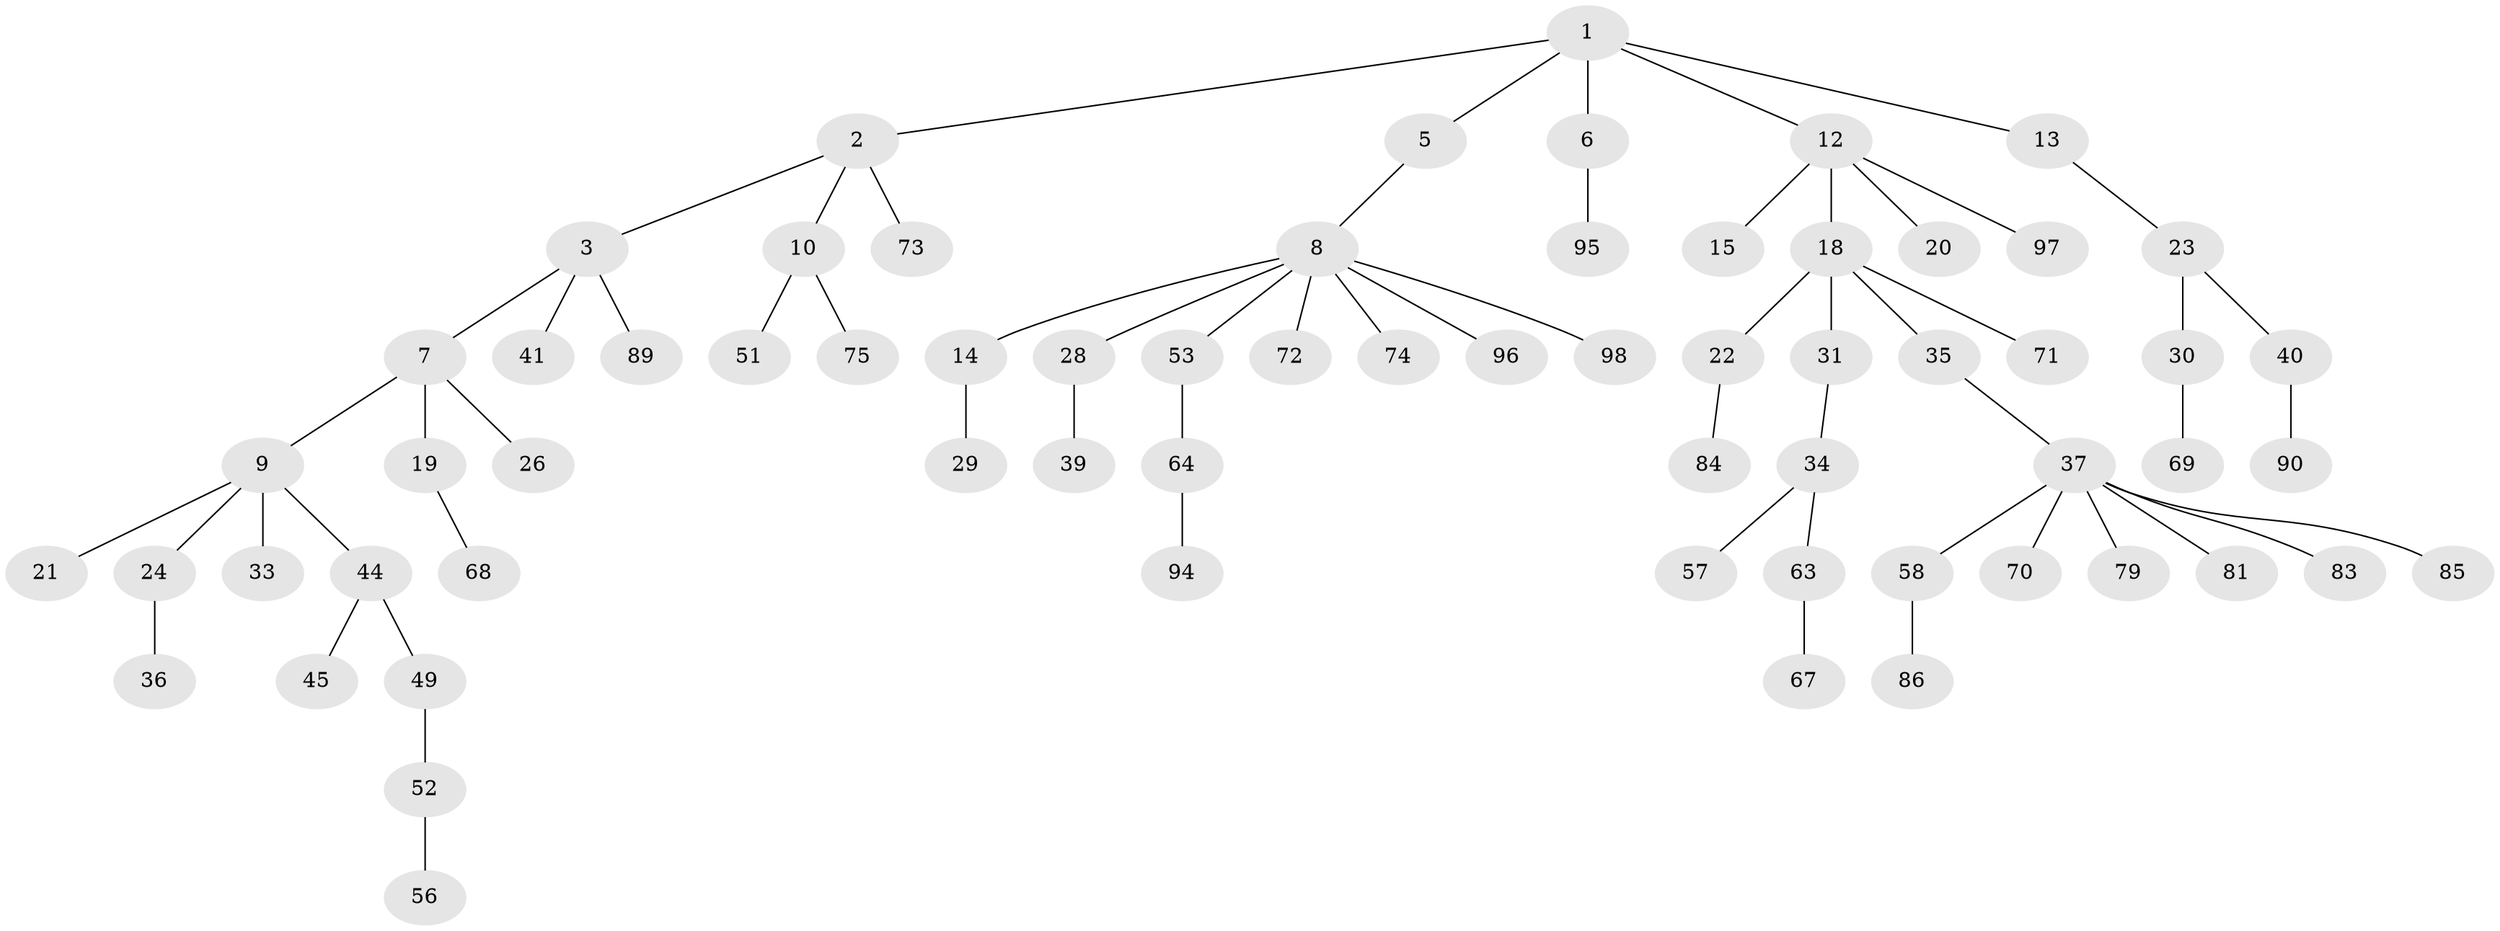 // original degree distribution, {4: 0.09183673469387756, 5: 0.02040816326530612, 3: 0.10204081632653061, 2: 0.29591836734693877, 8: 0.01020408163265306, 1: 0.46938775510204084, 6: 0.01020408163265306}
// Generated by graph-tools (version 1.1) at 2025/11/02/27/25 16:11:26]
// undirected, 66 vertices, 65 edges
graph export_dot {
graph [start="1"]
  node [color=gray90,style=filled];
  1 [super="+4"];
  2 [super="+42"];
  3 [super="+27"];
  5;
  6;
  7 [super="+25"];
  8 [super="+50"];
  9 [super="+11"];
  10 [super="+47"];
  12 [super="+16"];
  13;
  14;
  15 [super="+17"];
  18 [super="+43"];
  19 [super="+76"];
  20;
  21;
  22 [super="+65"];
  23 [super="+77"];
  24 [super="+82"];
  26;
  28 [super="+88"];
  29;
  30 [super="+38"];
  31 [super="+32"];
  33;
  34 [super="+48"];
  35 [super="+46"];
  36 [super="+60"];
  37 [super="+62"];
  39 [super="+61"];
  40 [super="+80"];
  41;
  44 [super="+54"];
  45;
  49;
  51;
  52 [super="+59"];
  53 [super="+55"];
  56;
  57;
  58 [super="+66"];
  63;
  64 [super="+78"];
  67 [super="+87"];
  68;
  69;
  70;
  71;
  72;
  73 [super="+91"];
  74;
  75;
  79;
  81;
  83 [super="+93"];
  84;
  85 [super="+92"];
  86;
  89;
  90;
  94;
  95;
  96;
  97;
  98;
  1 -- 2;
  1 -- 5;
  1 -- 6;
  1 -- 12;
  1 -- 13;
  2 -- 3;
  2 -- 10;
  2 -- 73;
  3 -- 7;
  3 -- 41;
  3 -- 89;
  5 -- 8;
  6 -- 95;
  7 -- 9;
  7 -- 19;
  7 -- 26;
  8 -- 14;
  8 -- 28;
  8 -- 53;
  8 -- 72;
  8 -- 96;
  8 -- 98;
  8 -- 74;
  9 -- 21;
  9 -- 33;
  9 -- 24;
  9 -- 44;
  10 -- 51;
  10 -- 75;
  12 -- 15;
  12 -- 18;
  12 -- 97;
  12 -- 20;
  13 -- 23;
  14 -- 29;
  18 -- 22;
  18 -- 31;
  18 -- 35;
  18 -- 71;
  19 -- 68;
  22 -- 84;
  23 -- 30;
  23 -- 40;
  24 -- 36;
  28 -- 39;
  30 -- 69;
  31 -- 34;
  34 -- 57;
  34 -- 63;
  35 -- 37;
  37 -- 58;
  37 -- 81;
  37 -- 85;
  37 -- 83;
  37 -- 70;
  37 -- 79;
  40 -- 90;
  44 -- 45;
  44 -- 49;
  49 -- 52;
  52 -- 56;
  53 -- 64;
  58 -- 86;
  63 -- 67;
  64 -- 94;
}
